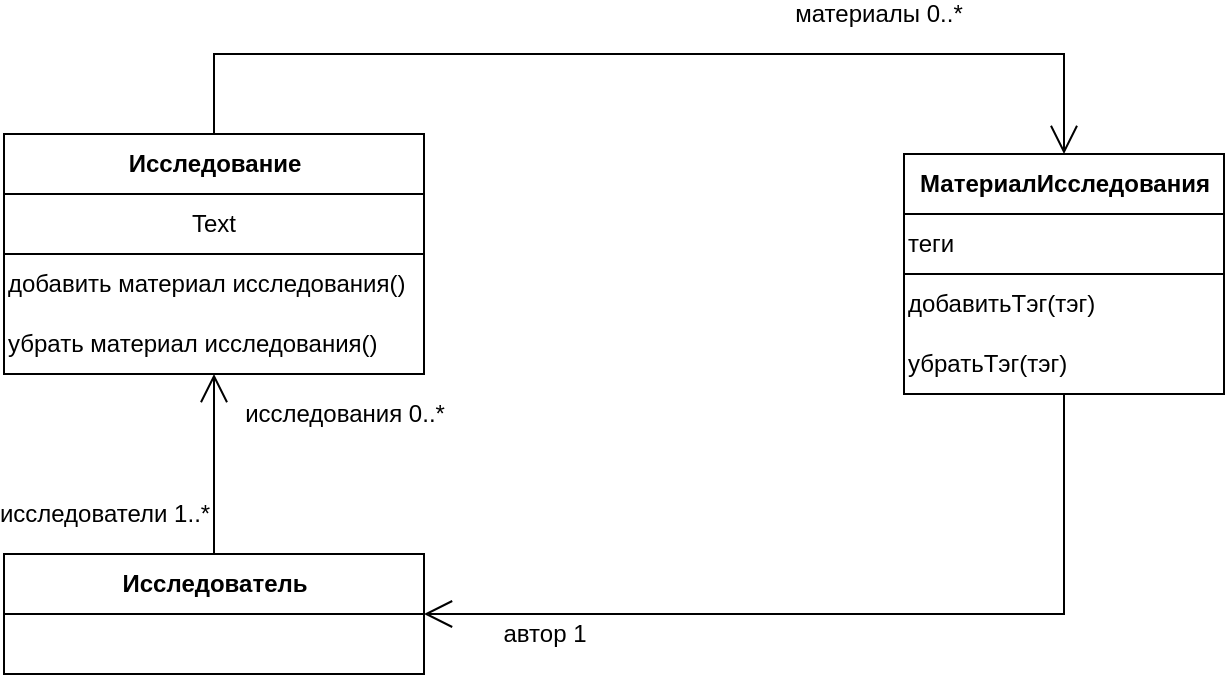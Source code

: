 <mxfile version="15.5.5" type="github">
  <diagram id="EWaqJKp26MO9iZfYcjwB" name="Page-1">
    <mxGraphModel dx="2912" dy="1156" grid="1" gridSize="10" guides="1" tooltips="1" connect="1" arrows="1" fold="1" page="1" pageScale="1" pageWidth="850" pageHeight="1100" math="0" shadow="0">
      <root>
        <mxCell id="0" />
        <mxCell id="1" parent="0" />
        <mxCell id="ahwJquBwF2kLYBhXCvtw-14" value="материалы 0..*" style="edgeStyle=orthogonalEdgeStyle;rounded=0;orthogonalLoop=1;jettySize=auto;html=1;endArrow=open;endFill=0;endSize=12;fontSize=12;entryX=0.5;entryY=0;entryDx=0;entryDy=0;" edge="1" parent="1" source="ahwJquBwF2kLYBhXCvtw-8" target="ahwJquBwF2kLYBhXCvtw-12">
          <mxGeometry x="0.444" y="20" relative="1" as="geometry">
            <mxPoint x="-300" y="290" as="targetPoint" />
            <Array as="points">
              <mxPoint x="-525" y="130" />
              <mxPoint x="-100" y="130" />
            </Array>
            <mxPoint as="offset" />
          </mxGeometry>
        </mxCell>
        <mxCell id="ahwJquBwF2kLYBhXCvtw-8" value="Исследование" style="swimlane;fontStyle=1;align=center;verticalAlign=middle;childLayout=stackLayout;horizontal=1;startSize=30;horizontalStack=0;resizeParent=1;resizeParentMax=0;resizeLast=0;collapsible=0;marginBottom=0;html=1;" vertex="1" parent="1">
          <mxGeometry x="-630" y="170" width="210" height="120" as="geometry" />
        </mxCell>
        <mxCell id="ahwJquBwF2kLYBhXCvtw-21" value="Text" style="text;html=1;strokeColor=none;fillColor=none;align=center;verticalAlign=middle;whiteSpace=wrap;rounded=0;" vertex="1" parent="ahwJquBwF2kLYBhXCvtw-8">
          <mxGeometry y="30" width="210" height="30" as="geometry" />
        </mxCell>
        <mxCell id="ahwJquBwF2kLYBhXCvtw-22" value="" style="endArrow=none;html=1;rounded=0;endSize=12;exitX=0;exitY=0;exitDx=0;exitDy=0;entryX=1;entryY=0;entryDx=0;entryDy=0;" edge="1" parent="ahwJquBwF2kLYBhXCvtw-8" source="ahwJquBwF2kLYBhXCvtw-20" target="ahwJquBwF2kLYBhXCvtw-20">
          <mxGeometry width="50" height="50" relative="1" as="geometry">
            <mxPoint x="20" y="112.5" as="sourcePoint" />
            <mxPoint x="70" y="62.5" as="targetPoint" />
          </mxGeometry>
        </mxCell>
        <mxCell id="ahwJquBwF2kLYBhXCvtw-20" value="добавить материал исследования()" style="text;html=1;strokeColor=none;fillColor=none;align=left;verticalAlign=middle;whiteSpace=wrap;rounded=0;" vertex="1" parent="ahwJquBwF2kLYBhXCvtw-8">
          <mxGeometry y="60" width="210" height="30" as="geometry" />
        </mxCell>
        <mxCell id="ahwJquBwF2kLYBhXCvtw-25" value="убрать материал исследования()" style="text;html=1;strokeColor=none;fillColor=none;align=left;verticalAlign=middle;whiteSpace=wrap;rounded=0;" vertex="1" parent="ahwJquBwF2kLYBhXCvtw-8">
          <mxGeometry y="90" width="210" height="30" as="geometry" />
        </mxCell>
        <mxCell id="ahwJquBwF2kLYBhXCvtw-61" style="edgeStyle=orthogonalEdgeStyle;rounded=0;orthogonalLoop=1;jettySize=auto;html=1;entryX=1;entryY=0.5;entryDx=0;entryDy=0;fontSize=12;endArrow=open;endFill=0;endSize=12;" edge="1" parent="1" source="ahwJquBwF2kLYBhXCvtw-12" target="ahwJquBwF2kLYBhXCvtw-51">
          <mxGeometry relative="1" as="geometry">
            <Array as="points">
              <mxPoint x="-100" y="410" />
            </Array>
          </mxGeometry>
        </mxCell>
        <mxCell id="ahwJquBwF2kLYBhXCvtw-62" value="автор 1" style="edgeLabel;html=1;align=center;verticalAlign=middle;resizable=0;points=[];fontSize=12;" vertex="1" connectable="0" parent="ahwJquBwF2kLYBhXCvtw-61">
          <mxGeometry x="0.526" y="-1" relative="1" as="geometry">
            <mxPoint x="-42" y="11" as="offset" />
          </mxGeometry>
        </mxCell>
        <mxCell id="ahwJquBwF2kLYBhXCvtw-12" value="МатериалИсследования" style="swimlane;fontStyle=1;align=center;verticalAlign=middle;childLayout=stackLayout;horizontal=1;startSize=30;horizontalStack=0;resizeParent=1;resizeParentMax=0;resizeLast=0;collapsible=0;marginBottom=0;html=1;" vertex="1" parent="1">
          <mxGeometry x="-180" y="180" width="160" height="120" as="geometry" />
        </mxCell>
        <mxCell id="ahwJquBwF2kLYBhXCvtw-50" value="теги" style="text;html=1;strokeColor=none;fillColor=none;align=left;verticalAlign=middle;whiteSpace=wrap;rounded=0;fontSize=12;" vertex="1" parent="ahwJquBwF2kLYBhXCvtw-12">
          <mxGeometry y="30" width="160" height="30" as="geometry" />
        </mxCell>
        <mxCell id="ahwJquBwF2kLYBhXCvtw-59" value="" style="endArrow=none;html=1;rounded=0;fontSize=12;endSize=12;exitX=0;exitY=1;exitDx=0;exitDy=0;entryX=1;entryY=0;entryDx=0;entryDy=0;" edge="1" parent="ahwJquBwF2kLYBhXCvtw-12" source="ahwJquBwF2kLYBhXCvtw-50" target="ahwJquBwF2kLYBhXCvtw-58">
          <mxGeometry width="50" height="50" relative="1" as="geometry">
            <mxPoint x="10" y="100" as="sourcePoint" />
            <mxPoint x="60" y="50" as="targetPoint" />
          </mxGeometry>
        </mxCell>
        <mxCell id="ahwJquBwF2kLYBhXCvtw-58" value="добавитьТэг(тэг)" style="text;html=1;strokeColor=none;fillColor=none;align=left;verticalAlign=middle;whiteSpace=wrap;rounded=0;fontSize=12;" vertex="1" parent="ahwJquBwF2kLYBhXCvtw-12">
          <mxGeometry y="60" width="160" height="30" as="geometry" />
        </mxCell>
        <mxCell id="ahwJquBwF2kLYBhXCvtw-60" value="убратьТэг(тэг)" style="text;html=1;strokeColor=none;fillColor=none;align=left;verticalAlign=middle;whiteSpace=wrap;rounded=0;fontSize=12;" vertex="1" parent="ahwJquBwF2kLYBhXCvtw-12">
          <mxGeometry y="90" width="160" height="30" as="geometry" />
        </mxCell>
        <mxCell id="ahwJquBwF2kLYBhXCvtw-56" value="исследования 0..*" style="edgeStyle=orthogonalEdgeStyle;rounded=0;orthogonalLoop=1;jettySize=auto;html=1;entryX=0.5;entryY=1;entryDx=0;entryDy=0;fontSize=12;endArrow=open;endFill=0;endSize=12;" edge="1" parent="1" source="ahwJquBwF2kLYBhXCvtw-51" target="ahwJquBwF2kLYBhXCvtw-25">
          <mxGeometry x="0.556" y="-65" relative="1" as="geometry">
            <mxPoint as="offset" />
          </mxGeometry>
        </mxCell>
        <mxCell id="ahwJquBwF2kLYBhXCvtw-57" value="исследователи 1..*" style="edgeLabel;html=1;align=center;verticalAlign=middle;resizable=0;points=[];fontSize=12;" vertex="1" connectable="0" parent="ahwJquBwF2kLYBhXCvtw-56">
          <mxGeometry x="-0.244" y="2" relative="1" as="geometry">
            <mxPoint x="-53" y="14" as="offset" />
          </mxGeometry>
        </mxCell>
        <mxCell id="ahwJquBwF2kLYBhXCvtw-51" value="Исследователь" style="swimlane;fontStyle=1;align=center;verticalAlign=middle;childLayout=stackLayout;horizontal=1;startSize=30;horizontalStack=0;resizeParent=1;resizeParentMax=0;resizeLast=0;collapsible=0;marginBottom=0;html=1;" vertex="1" parent="1">
          <mxGeometry x="-630" y="380" width="210" height="60" as="geometry" />
        </mxCell>
        <mxCell id="ahwJquBwF2kLYBhXCvtw-53" value="" style="endArrow=none;html=1;rounded=0;endSize=12;exitX=0;exitY=0;exitDx=0;exitDy=0;entryX=1;entryY=0;entryDx=0;entryDy=0;" edge="1" parent="ahwJquBwF2kLYBhXCvtw-51">
          <mxGeometry width="50" height="50" relative="1" as="geometry">
            <mxPoint y="30" as="sourcePoint" />
            <mxPoint x="210" y="30" as="targetPoint" />
          </mxGeometry>
        </mxCell>
      </root>
    </mxGraphModel>
  </diagram>
</mxfile>
